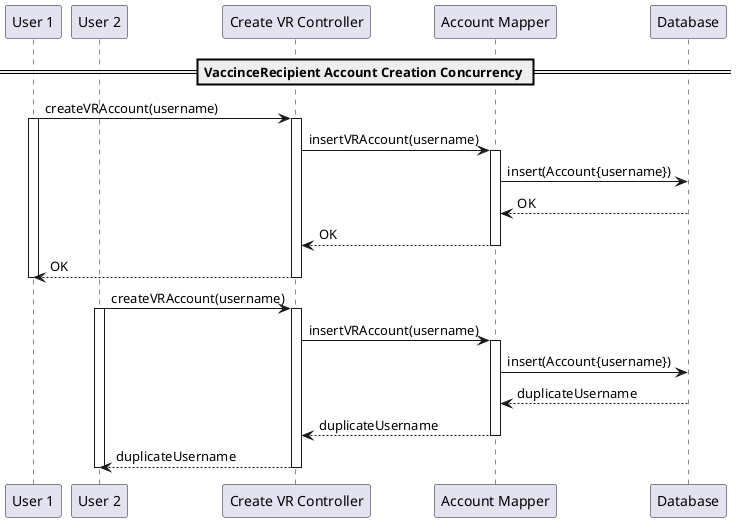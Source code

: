 @startuml
'https://plantuml.com/sequence-diagram

participant "User 1" as U1
participant "User 2" as U2
participant "Create VR Controller" as VRC
participant "Account Mapper" as AM
participant "Database" as DB

== VaccinceRecipient Account Creation Concurrency ==
U1 -> VRC : createVRAccount(username)
activate U1
activate VRC
VRC -> AM : insertVRAccount(username)
activate AM
AM -> DB: insert(Account{username})
DB --> AM: OK
AM --> VRC: OK
deactivate AM
VRC --> U1: OK
deactivate VRC
deactivate U1

U2 -> VRC : createVRAccount(username)
activate U2
activate VRC
VRC -> AM : insertVRAccount(username)
activate AM
AM -> DB: insert(Account{username})
DB --> AM: duplicateUsername
AM --> VRC: duplicateUsername
deactivate AM
VRC --> U2: duplicateUsername
deactivate VRC
deactivate U2


@enduml